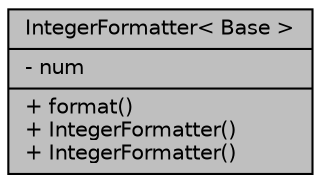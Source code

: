 digraph "IntegerFormatter&lt; Base &gt;"
{
  edge [fontname="Helvetica",fontsize="10",labelfontname="Helvetica",labelfontsize="10"];
  node [fontname="Helvetica",fontsize="10",shape=record];
  Node510 [label="{IntegerFormatter\< Base \>\n|- num\l|+ format()\l+ IntegerFormatter()\l+ IntegerFormatter()\l}",height=0.2,width=0.4,color="black", fillcolor="grey75", style="filled", fontcolor="black"];
}
